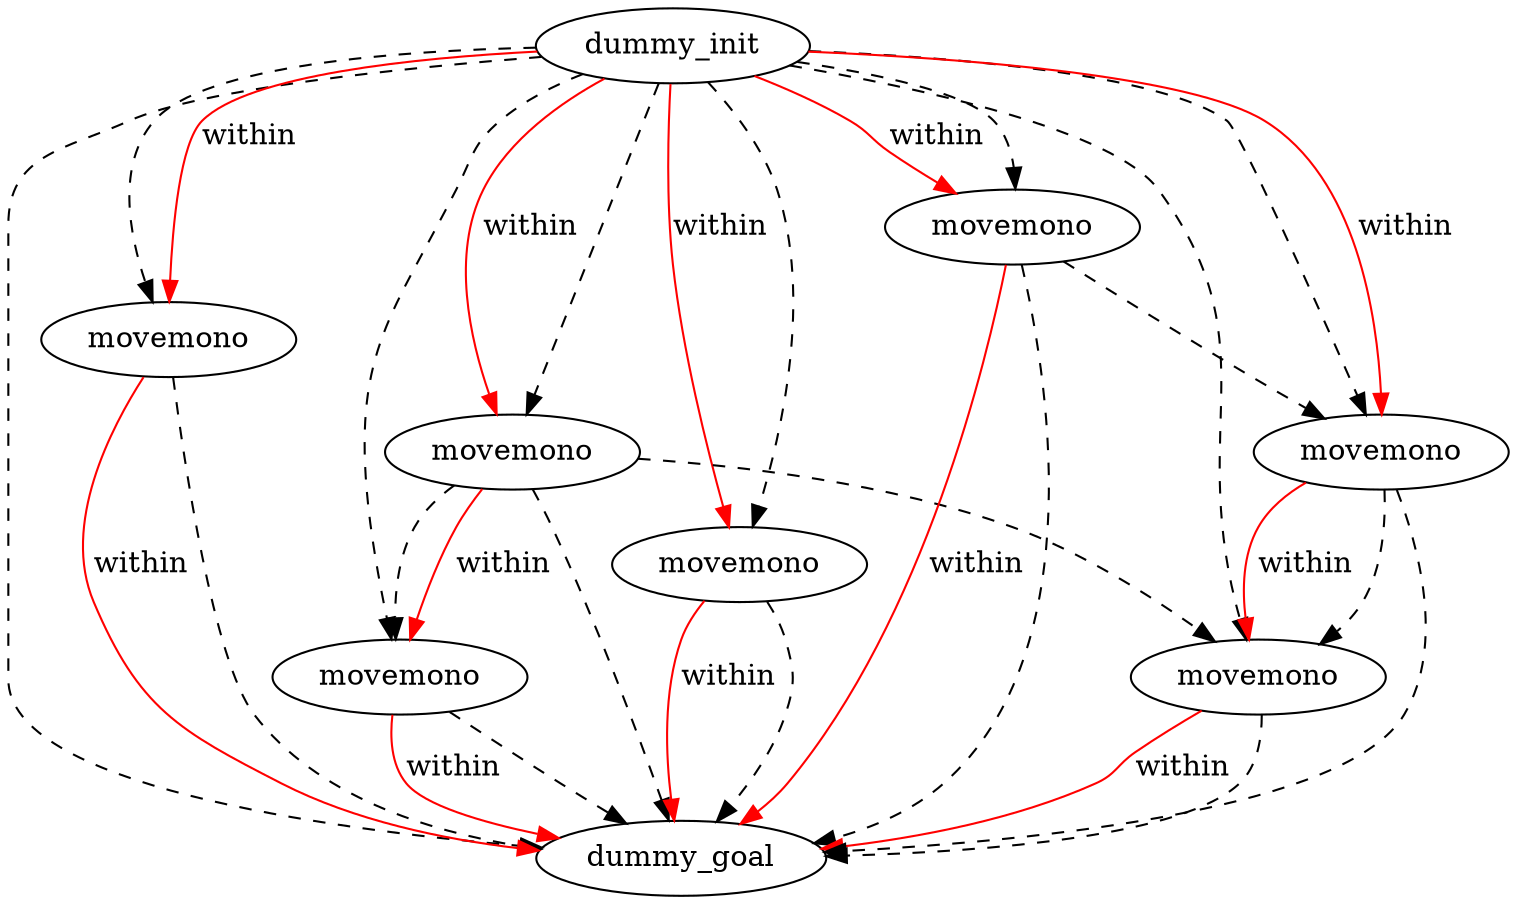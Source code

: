 digraph {
	"cc04363f-267f-2eaf-5752-954abd365768" [label=dummy_init]
	"23a12d58-10fb-27b3-c8be-5c5bc9f42638" [label=dummy_goal]
	"ca0a176d-b7a8-673a-09b2-8eae25581957" [label=movemono]
	"2d6fe18d-302f-3d41-9fd6-362f9076ae4b" [label=movemono]
	"62066b78-c26c-ed0a-69be-d74f0cc50b82" [label=movemono]
	"02721949-1948-c737-4b8a-f6663a013e52" [label=movemono]
	"942a3004-9d84-fab5-c29d-ecfee3a6d205" [label=movemono]
	"cca0772d-5196-bde5-0b47-d98c3c7e542a" [label=movemono]
	"8f327308-e297-1b50-d67d-8ef87495db69" [label=movemono]
	"cc04363f-267f-2eaf-5752-954abd365768" -> "ca0a176d-b7a8-673a-09b2-8eae25581957" [color=black style=dashed]
	"cc04363f-267f-2eaf-5752-954abd365768" -> "942a3004-9d84-fab5-c29d-ecfee3a6d205" [color=black style=dashed]
	"cc04363f-267f-2eaf-5752-954abd365768" -> "23a12d58-10fb-27b3-c8be-5c5bc9f42638" [color=black style=dashed]
	"942a3004-9d84-fab5-c29d-ecfee3a6d205" -> "8f327308-e297-1b50-d67d-8ef87495db69" [color=black style=dashed]
	"8f327308-e297-1b50-d67d-8ef87495db69" -> "23a12d58-10fb-27b3-c8be-5c5bc9f42638" [color=black style=dashed]
	"cca0772d-5196-bde5-0b47-d98c3c7e542a" -> "23a12d58-10fb-27b3-c8be-5c5bc9f42638" [color=black style=dashed]
	"02721949-1948-c737-4b8a-f6663a013e52" -> "23a12d58-10fb-27b3-c8be-5c5bc9f42638" [color=black style=dashed]
	"62066b78-c26c-ed0a-69be-d74f0cc50b82" -> "cca0772d-5196-bde5-0b47-d98c3c7e542a" [color=black style=dashed]
	"cc04363f-267f-2eaf-5752-954abd365768" -> "62066b78-c26c-ed0a-69be-d74f0cc50b82" [color=black style=dashed]
	"cc04363f-267f-2eaf-5752-954abd365768" -> "2d6fe18d-302f-3d41-9fd6-362f9076ae4b" [color=black style=dashed]
	"62066b78-c26c-ed0a-69be-d74f0cc50b82" -> "2d6fe18d-302f-3d41-9fd6-362f9076ae4b" [color=black style=dashed]
	"ca0a176d-b7a8-673a-09b2-8eae25581957" -> "23a12d58-10fb-27b3-c8be-5c5bc9f42638" [color=black style=dashed]
	"942a3004-9d84-fab5-c29d-ecfee3a6d205" -> "23a12d58-10fb-27b3-c8be-5c5bc9f42638" [color=black style=dashed]
	"cc04363f-267f-2eaf-5752-954abd365768" -> "8f327308-e297-1b50-d67d-8ef87495db69" [color=black style=dashed]
	"cc04363f-267f-2eaf-5752-954abd365768" -> "02721949-1948-c737-4b8a-f6663a013e52" [color=black style=dashed]
	"8f327308-e297-1b50-d67d-8ef87495db69" -> "cca0772d-5196-bde5-0b47-d98c3c7e542a" [color=black style=dashed]
	"cc04363f-267f-2eaf-5752-954abd365768" -> "cca0772d-5196-bde5-0b47-d98c3c7e542a" [color=black style=dashed]
	"2d6fe18d-302f-3d41-9fd6-362f9076ae4b" -> "23a12d58-10fb-27b3-c8be-5c5bc9f42638" [color=black style=dashed]
	"62066b78-c26c-ed0a-69be-d74f0cc50b82" -> "23a12d58-10fb-27b3-c8be-5c5bc9f42638" [color=black style=dashed]
	"cca0772d-5196-bde5-0b47-d98c3c7e542a" -> "23a12d58-10fb-27b3-c8be-5c5bc9f42638" [label=within color=red]
	"942a3004-9d84-fab5-c29d-ecfee3a6d205" -> "23a12d58-10fb-27b3-c8be-5c5bc9f42638" [label=within color=red]
	"62066b78-c26c-ed0a-69be-d74f0cc50b82" -> "2d6fe18d-302f-3d41-9fd6-362f9076ae4b" [label=within color=red]
	"cc04363f-267f-2eaf-5752-954abd365768" -> "8f327308-e297-1b50-d67d-8ef87495db69" [label=within color=red]
	"cc04363f-267f-2eaf-5752-954abd365768" -> "02721949-1948-c737-4b8a-f6663a013e52" [label=within color=red]
	"8f327308-e297-1b50-d67d-8ef87495db69" -> "cca0772d-5196-bde5-0b47-d98c3c7e542a" [label=within color=red]
	"cc04363f-267f-2eaf-5752-954abd365768" -> "ca0a176d-b7a8-673a-09b2-8eae25581957" [label=within color=red]
	"cc04363f-267f-2eaf-5752-954abd365768" -> "62066b78-c26c-ed0a-69be-d74f0cc50b82" [label=within color=red]
	"cc04363f-267f-2eaf-5752-954abd365768" -> "942a3004-9d84-fab5-c29d-ecfee3a6d205" [label=within color=red]
	"ca0a176d-b7a8-673a-09b2-8eae25581957" -> "23a12d58-10fb-27b3-c8be-5c5bc9f42638" [label=within color=red]
	"02721949-1948-c737-4b8a-f6663a013e52" -> "23a12d58-10fb-27b3-c8be-5c5bc9f42638" [label=within color=red]
	"2d6fe18d-302f-3d41-9fd6-362f9076ae4b" -> "23a12d58-10fb-27b3-c8be-5c5bc9f42638" [label=within color=red]
}
